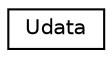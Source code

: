 digraph "Graphical Class Hierarchy"
{
 // LATEX_PDF_SIZE
  edge [fontname="Helvetica",fontsize="10",labelfontname="Helvetica",labelfontsize="10"];
  node [fontname="Helvetica",fontsize="10",shape=record];
  rankdir="LR";
  Node0 [label="Udata",height=0.2,width=0.4,color="black", fillcolor="white", style="filled",URL="$struct_udata.html",tooltip=" "];
}
